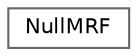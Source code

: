 digraph "Graphical Class Hierarchy"
{
 // LATEX_PDF_SIZE
  bgcolor="transparent";
  edge [fontname=Helvetica,fontsize=10,labelfontname=Helvetica,labelfontsize=10];
  node [fontname=Helvetica,fontsize=10,shape=box,height=0.2,width=0.4];
  rankdir="LR";
  Node0 [id="Node000000",label="NullMRF",height=0.2,width=0.4,color="grey40", fillcolor="white", style="filled",URL="$classFoam_1_1NullMRF.html",tooltip=" "];
}
